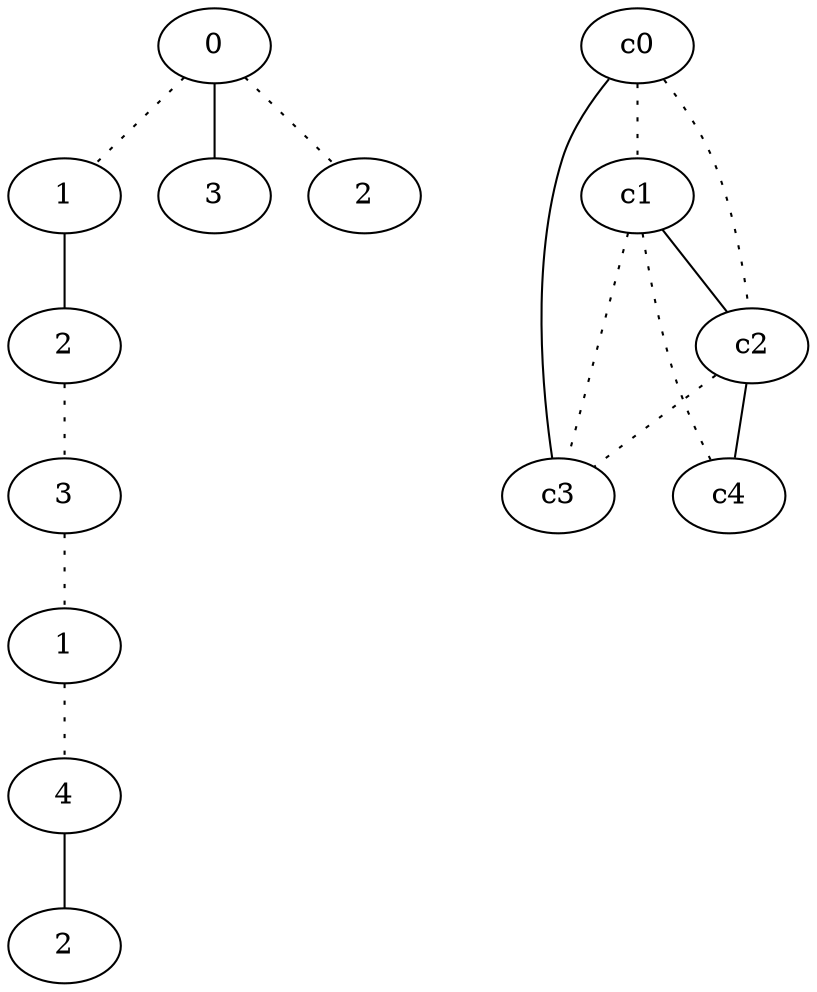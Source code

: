 graph {
a0[label=0];
a1[label=1];
a2[label=2];
a3[label=3];
a4[label=1];
a5[label=4];
a6[label=2];
a7[label=3];
a8[label=2];
a0 -- a1 [style=dotted];
a0 -- a7;
a0 -- a8 [style=dotted];
a1 -- a2;
a2 -- a3 [style=dotted];
a3 -- a4 [style=dotted];
a4 -- a5 [style=dotted];
a5 -- a6;
c0 -- c1 [style=dotted];
c0 -- c2 [style=dotted];
c0 -- c3;
c1 -- c2;
c1 -- c3 [style=dotted];
c1 -- c4 [style=dotted];
c2 -- c3 [style=dotted];
c2 -- c4;
}
